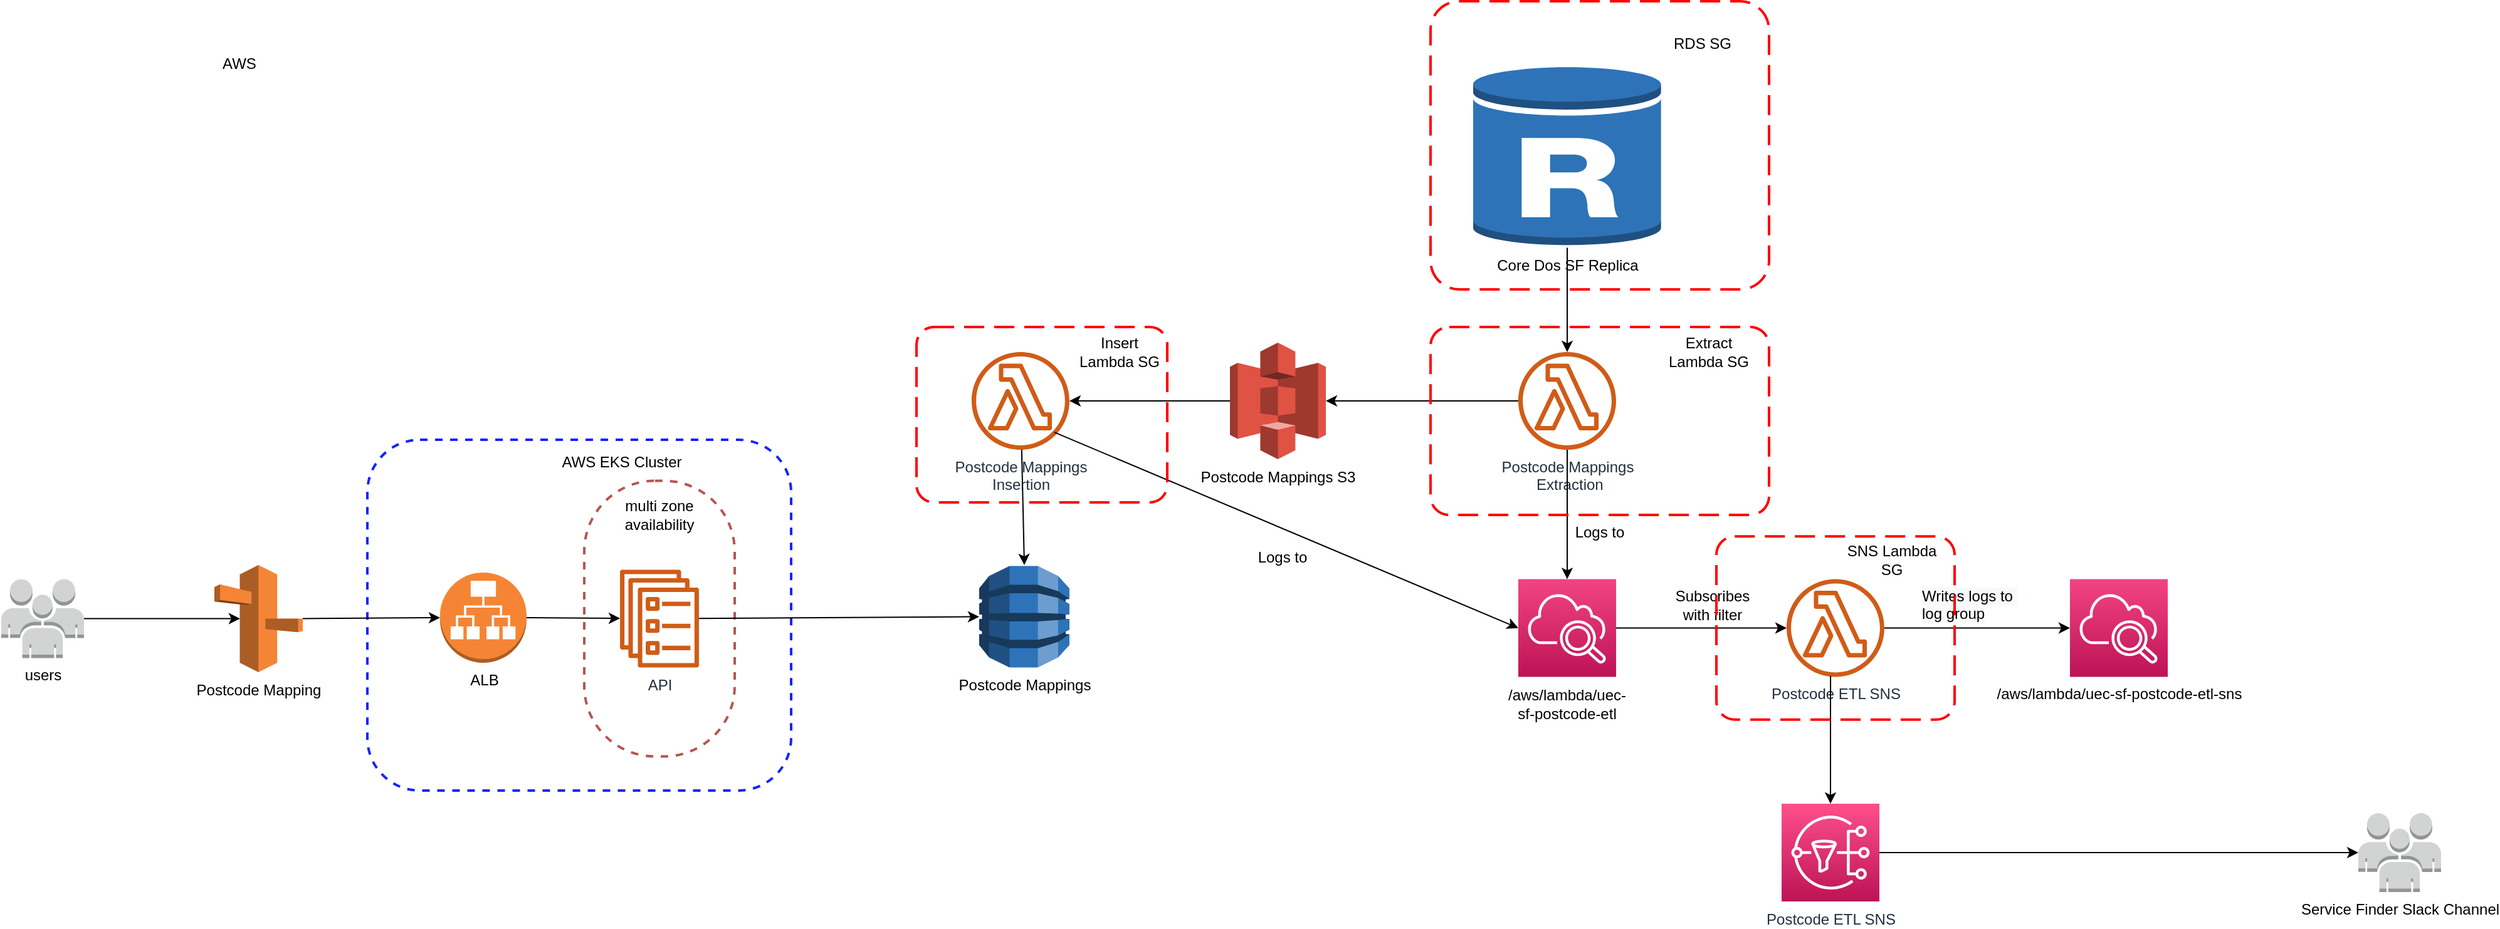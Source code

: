 <mxfile version="15.2.7" type="device"><diagram id="lXZBsiLa8tyb5UHN8k8w" name="Page-1"><mxGraphModel dx="2076" dy="1876" grid="1" gridSize="10" guides="1" tooltips="1" connect="1" arrows="1" fold="1" page="1" pageScale="1" pageWidth="850" pageHeight="1100" math="0" shadow="0"><root><mxCell id="0"/><mxCell id="1" parent="0"/><mxCell id="yWKoe1Jybrm2pLIpr-JJ-104" value="" style="rounded=1;whiteSpace=wrap;html=1;dashed=1;strokeWidth=2;fillColor=none;strokeColor=#1424FF;" parent="1" vertex="1"><mxGeometry x="252" y="-70" width="338" height="280" as="geometry"/></mxCell><mxCell id="yWKoe1Jybrm2pLIpr-JJ-99" value="" style="rounded=1;whiteSpace=wrap;html=1;arcSize=47;dashed=1;strokeColor=#b85450;fillColor=none;strokeWidth=2;align=left;" parent="1" vertex="1"><mxGeometry x="425" y="-37.25" width="120" height="220" as="geometry"/></mxCell><mxCell id="yWKoe1Jybrm2pLIpr-JJ-5" value="Postcode Mapping" style="outlineConnect=0;dashed=0;verticalLabelPosition=bottom;verticalAlign=top;align=center;html=1;shape=mxgraph.aws3.route_53;fillColor=#F58536;gradientColor=none;" parent="1" vertex="1"><mxGeometry x="130" y="30" width="70.5" height="85.5" as="geometry"/></mxCell><mxCell id="yWKoe1Jybrm2pLIpr-JJ-11" value="ALB" style="outlineConnect=0;dashed=0;verticalLabelPosition=bottom;verticalAlign=top;align=center;html=1;shape=mxgraph.aws3.application_load_balancer;fillColor=#F58534;gradientColor=none;" parent="1" vertex="1"><mxGeometry x="310" y="36" width="69" height="72" as="geometry"/></mxCell><mxCell id="yWKoe1Jybrm2pLIpr-JJ-17" value="API" style="outlineConnect=0;fontColor=#232F3E;gradientColor=none;fillColor=#D05C17;strokeColor=none;dashed=0;verticalLabelPosition=bottom;verticalAlign=top;align=center;html=1;fontSize=12;fontStyle=0;aspect=fixed;pointerEvents=1;shape=mxgraph.aws4.ecs_service;" parent="1" vertex="1"><mxGeometry x="453" y="33.75" width="64" height="78" as="geometry"/></mxCell><mxCell id="yWKoe1Jybrm2pLIpr-JJ-28" value="Core Dos SF Replica" style="outlineConnect=0;dashed=0;verticalLabelPosition=bottom;verticalAlign=top;align=center;html=1;shape=mxgraph.aws3.rds_db_instance_read_replica;fillColor=#2E73B8;gradientColor=none;" parent="1" vertex="1"><mxGeometry x="1134" y="-370" width="150" height="146.75" as="geometry"/></mxCell><mxCell id="yWKoe1Jybrm2pLIpr-JJ-31" value="Postcode Mappings&lt;br&gt;&amp;nbsp;Extraction" style="outlineConnect=0;fontColor=#232F3E;gradientColor=none;fillColor=#D05C17;strokeColor=none;dashed=0;verticalLabelPosition=bottom;verticalAlign=top;align=center;html=1;fontSize=12;fontStyle=0;aspect=fixed;pointerEvents=1;shape=mxgraph.aws4.lambda_function;" parent="1" vertex="1"><mxGeometry x="1170" y="-140" width="78" height="78" as="geometry"/></mxCell><mxCell id="yWKoe1Jybrm2pLIpr-JJ-34" value="Postcode Mappings S3" style="outlineConnect=0;dashed=0;verticalLabelPosition=bottom;verticalAlign=top;align=center;html=1;shape=mxgraph.aws3.s3;fillColor=#E05243;gradientColor=none;" parent="1" vertex="1"><mxGeometry x="940" y="-147.5" width="76.5" height="93" as="geometry"/></mxCell><mxCell id="yWKoe1Jybrm2pLIpr-JJ-35" value="Postcode Mappings&lt;br&gt;Insertion" style="outlineConnect=0;fontColor=#232F3E;gradientColor=none;fillColor=#D05C17;strokeColor=none;dashed=0;verticalLabelPosition=bottom;verticalAlign=top;align=center;html=1;fontSize=12;fontStyle=0;aspect=fixed;pointerEvents=1;shape=mxgraph.aws4.lambda_function;" parent="1" vertex="1"><mxGeometry x="734" y="-140" width="78" height="78" as="geometry"/></mxCell><mxCell id="yWKoe1Jybrm2pLIpr-JJ-40" value="users" style="outlineConnect=0;dashed=0;verticalLabelPosition=bottom;verticalAlign=top;align=center;html=1;shape=mxgraph.aws3.users;fillColor=#D2D3D3;gradientColor=none;" parent="1" vertex="1"><mxGeometry x="-40" y="41.25" width="66" height="63" as="geometry"/></mxCell><mxCell id="yWKoe1Jybrm2pLIpr-JJ-41" value="" style="endArrow=classic;html=1;exitX=1;exitY=0.5;exitDx=0;exitDy=0;exitPerimeter=0;entryX=0.29;entryY=0.5;entryDx=0;entryDy=0;entryPerimeter=0;" parent="1" source="yWKoe1Jybrm2pLIpr-JJ-40" target="yWKoe1Jybrm2pLIpr-JJ-5" edge="1"><mxGeometry width="50" height="50" relative="1" as="geometry"><mxPoint x="160" y="10" as="sourcePoint"/><mxPoint x="125.25" y="30" as="targetPoint"/></mxGeometry></mxCell><mxCell id="yWKoe1Jybrm2pLIpr-JJ-54" value="" style="endArrow=classic;html=1;exitX=1;exitY=0.5;exitDx=0;exitDy=0;exitPerimeter=0;entryX=0;entryY=0.5;entryDx=0;entryDy=0;entryPerimeter=0;" parent="1" source="yWKoe1Jybrm2pLIpr-JJ-5" target="yWKoe1Jybrm2pLIpr-JJ-11" edge="1"><mxGeometry width="50" height="50" relative="1" as="geometry"><mxPoint x="298.25" y="892.25" as="sourcePoint"/><mxPoint x="408.25" y="1025.25" as="targetPoint"/></mxGeometry></mxCell><mxCell id="yWKoe1Jybrm2pLIpr-JJ-55" value="" style="endArrow=classic;html=1;exitX=1;exitY=0.5;exitDx=0;exitDy=0;exitPerimeter=0;" parent="1" source="yWKoe1Jybrm2pLIpr-JJ-11" target="yWKoe1Jybrm2pLIpr-JJ-17" edge="1"><mxGeometry width="50" height="50" relative="1" as="geometry"><mxPoint x="408.25" y="892.25" as="sourcePoint"/><mxPoint x="458.25" y="842.25" as="targetPoint"/></mxGeometry></mxCell><mxCell id="yWKoe1Jybrm2pLIpr-JJ-56" value="" style="endArrow=classic;html=1;entryX=0;entryY=0.5;entryDx=0;entryDy=0;entryPerimeter=0;" parent="1" source="yWKoe1Jybrm2pLIpr-JJ-17" target="yWKoe1Jybrm2pLIpr-JJ-75" edge="1"><mxGeometry width="50" height="50" relative="1" as="geometry"><mxPoint x="678.25" y="1102.25" as="sourcePoint"/><mxPoint x="856" y="1029.5" as="targetPoint"/></mxGeometry></mxCell><mxCell id="yWKoe1Jybrm2pLIpr-JJ-75" value="Postcode Mappings" style="outlineConnect=0;dashed=0;verticalLabelPosition=bottom;verticalAlign=top;align=center;html=1;shape=mxgraph.aws3.dynamo_db;fillColor=#2E73B8;gradientColor=none;" parent="1" vertex="1"><mxGeometry x="740" y="30.75" width="72" height="81" as="geometry"/></mxCell><mxCell id="yWKoe1Jybrm2pLIpr-JJ-88" value="" style="endArrow=classic;html=1;" parent="1" source="yWKoe1Jybrm2pLIpr-JJ-28" target="yWKoe1Jybrm2pLIpr-JJ-31" edge="1"><mxGeometry width="50" height="50" relative="1" as="geometry"><mxPoint x="1250" y="260" as="sourcePoint"/><mxPoint x="1300" y="210" as="targetPoint"/></mxGeometry></mxCell><mxCell id="yWKoe1Jybrm2pLIpr-JJ-92" value="" style="endArrow=classic;html=1;" parent="1" source="yWKoe1Jybrm2pLIpr-JJ-31" target="yWKoe1Jybrm2pLIpr-JJ-34" edge="1"><mxGeometry width="50" height="50" relative="1" as="geometry"><mxPoint x="1160" y="480" as="sourcePoint"/><mxPoint x="1240" y="851" as="targetPoint"/></mxGeometry></mxCell><mxCell id="yWKoe1Jybrm2pLIpr-JJ-97" value="" style="endArrow=classic;html=1;" parent="1" source="yWKoe1Jybrm2pLIpr-JJ-35" edge="1"><mxGeometry width="50" height="50" relative="1" as="geometry"><mxPoint x="1080" y="1060" as="sourcePoint"/><mxPoint x="776" y="30" as="targetPoint"/></mxGeometry></mxCell><mxCell id="yWKoe1Jybrm2pLIpr-JJ-102" value="multi zone availability" style="text;html=1;strokeColor=none;fillColor=none;align=center;verticalAlign=middle;whiteSpace=wrap;rounded=0;dashed=1;" parent="1" vertex="1"><mxGeometry x="465" y="-20" width="40" height="20" as="geometry"/></mxCell><mxCell id="yWKoe1Jybrm2pLIpr-JJ-105" value="AWS EKS Cluster" style="text;html=1;strokeColor=none;fillColor=none;align=center;verticalAlign=middle;whiteSpace=wrap;rounded=0;dashed=1;" parent="1" vertex="1"><mxGeometry x="400" y="-62" width="110" height="20" as="geometry"/></mxCell><mxCell id="yWKoe1Jybrm2pLIpr-JJ-108" value="AWS" style="text;html=1;strokeColor=none;fillColor=none;align=center;verticalAlign=middle;whiteSpace=wrap;rounded=0;dashed=1;" parent="1" vertex="1"><mxGeometry x="130" y="-380" width="40" height="20" as="geometry"/></mxCell><mxCell id="IYJkWg40Mw5qqCusKCQX-1" value="" style="endArrow=classic;html=1;exitX=0;exitY=0.5;exitDx=0;exitDy=0;exitPerimeter=0;" parent="1" source="yWKoe1Jybrm2pLIpr-JJ-34" target="yWKoe1Jybrm2pLIpr-JJ-35" edge="1"><mxGeometry width="50" height="50" relative="1" as="geometry"><mxPoint x="1320" y="220" as="sourcePoint"/><mxPoint x="1370" y="170" as="targetPoint"/></mxGeometry></mxCell><mxCell id="IYJkWg40Mw5qqCusKCQX-2" style="edgeStyle=orthogonalEdgeStyle;rounded=0;orthogonalLoop=1;jettySize=auto;html=1;exitX=0.5;exitY=1;exitDx=0;exitDy=0;" parent="1" source="yWKoe1Jybrm2pLIpr-JJ-104" target="yWKoe1Jybrm2pLIpr-JJ-104" edge="1"><mxGeometry relative="1" as="geometry"/></mxCell><mxCell id="WSRzneoWthRa8I6vmfKh-1" value="" style="sketch=0;points=[[0,0,0],[0.25,0,0],[0.5,0,0],[0.75,0,0],[1,0,0],[0,1,0],[0.25,1,0],[0.5,1,0],[0.75,1,0],[1,1,0],[0,0.25,0],[0,0.5,0],[0,0.75,0],[1,0.25,0],[1,0.5,0],[1,0.75,0]];points=[[0,0,0],[0.25,0,0],[0.5,0,0],[0.75,0,0],[1,0,0],[0,1,0],[0.25,1,0],[0.5,1,0],[0.75,1,0],[1,1,0],[0,0.25,0],[0,0.5,0],[0,0.75,0],[1,0.25,0],[1,0.5,0],[1,0.75,0]];outlineConnect=0;fontColor=#232F3E;gradientColor=#F34482;gradientDirection=north;fillColor=#BC1356;strokeColor=#ffffff;dashed=0;verticalLabelPosition=bottom;verticalAlign=top;align=center;html=1;fontSize=12;fontStyle=0;aspect=fixed;shape=mxgraph.aws4.resourceIcon;resIcon=mxgraph.aws4.cloudwatch_2;" vertex="1" parent="1"><mxGeometry x="1170" y="41.25" width="78" height="78" as="geometry"/></mxCell><mxCell id="WSRzneoWthRa8I6vmfKh-2" value="/aws/lambda/uec-sf-postcode-etl" style="text;html=1;strokeColor=none;fillColor=none;align=center;verticalAlign=middle;whiteSpace=wrap;rounded=0;" vertex="1" parent="1"><mxGeometry x="1189" y="130.5" width="40" height="20" as="geometry"/></mxCell><mxCell id="WSRzneoWthRa8I6vmfKh-3" value="Postcode ETL SNS" style="outlineConnect=0;fontColor=#232F3E;gradientColor=none;fillColor=#D05C17;strokeColor=none;dashed=0;verticalLabelPosition=bottom;verticalAlign=top;align=center;html=1;fontSize=12;fontStyle=0;aspect=fixed;pointerEvents=1;shape=mxgraph.aws4.lambda_function;" vertex="1" parent="1"><mxGeometry x="1384" y="41.25" width="78" height="78" as="geometry"/></mxCell><mxCell id="WSRzneoWthRa8I6vmfKh-4" value="" style="endArrow=classic;html=1;exitX=1;exitY=0.5;exitDx=0;exitDy=0;exitPerimeter=0;" edge="1" parent="1" source="WSRzneoWthRa8I6vmfKh-1" target="WSRzneoWthRa8I6vmfKh-3"><mxGeometry width="50" height="50" relative="1" as="geometry"><mxPoint x="1050" y="270.5" as="sourcePoint"/><mxPoint x="1100" y="220.5" as="targetPoint"/></mxGeometry></mxCell><mxCell id="WSRzneoWthRa8I6vmfKh-5" value="Subscribes&lt;br&gt;with filter" style="text;html=1;strokeColor=none;fillColor=none;align=center;verticalAlign=middle;whiteSpace=wrap;rounded=0;" vertex="1" parent="1"><mxGeometry x="1290" y="52" width="70" height="20" as="geometry"/></mxCell><mxCell id="WSRzneoWthRa8I6vmfKh-6" value="Postcode ETL SNS" style="sketch=0;points=[[0,0,0],[0.25,0,0],[0.5,0,0],[0.75,0,0],[1,0,0],[0,1,0],[0.25,1,0],[0.5,1,0],[0.75,1,0],[1,1,0],[0,0.25,0],[0,0.5,0],[0,0.75,0],[1,0.25,0],[1,0.5,0],[1,0.75,0]];outlineConnect=0;fontColor=#232F3E;gradientColor=#FF4F8B;gradientDirection=north;fillColor=#BC1356;strokeColor=#ffffff;dashed=0;verticalLabelPosition=bottom;verticalAlign=top;align=center;html=1;fontSize=12;fontStyle=0;aspect=fixed;shape=mxgraph.aws4.resourceIcon;resIcon=mxgraph.aws4.sns;" vertex="1" parent="1"><mxGeometry x="1380" y="220.5" width="78" height="78" as="geometry"/></mxCell><mxCell id="WSRzneoWthRa8I6vmfKh-7" value="Service Finder Slack Channel" style="outlineConnect=0;dashed=0;verticalLabelPosition=bottom;verticalAlign=top;align=center;html=1;shape=mxgraph.aws3.users;fillColor=#D2D3D3;gradientColor=none;" vertex="1" parent="1"><mxGeometry x="1840" y="228" width="66" height="63" as="geometry"/></mxCell><mxCell id="WSRzneoWthRa8I6vmfKh-8" value="" style="endArrow=classic;html=1;exitX=1;exitY=0.5;exitDx=0;exitDy=0;exitPerimeter=0;entryX=0;entryY=0.5;entryDx=0;entryDy=0;entryPerimeter=0;" edge="1" parent="1" source="WSRzneoWthRa8I6vmfKh-6" target="WSRzneoWthRa8I6vmfKh-7"><mxGeometry width="50" height="50" relative="1" as="geometry"><mxPoint x="1030" y="440.5" as="sourcePoint"/><mxPoint x="1080" y="390.5" as="targetPoint"/></mxGeometry></mxCell><mxCell id="WSRzneoWthRa8I6vmfKh-9" value="" style="endArrow=classic;html=1;exitX=0.449;exitY=0.99;exitDx=0;exitDy=0;exitPerimeter=0;entryX=0.5;entryY=0;entryDx=0;entryDy=0;entryPerimeter=0;" edge="1" parent="1" source="WSRzneoWthRa8I6vmfKh-3" target="WSRzneoWthRa8I6vmfKh-6"><mxGeometry width="50" height="50" relative="1" as="geometry"><mxPoint x="1400" y="290.5" as="sourcePoint"/><mxPoint x="1450" y="240.5" as="targetPoint"/></mxGeometry></mxCell><mxCell id="WSRzneoWthRa8I6vmfKh-10" value="&lt;span style=&quot;color: rgb(0 , 0 , 0)&quot;&gt;/aws/lambda/uec-sf-postcode-etl-sns&lt;/span&gt;" style="sketch=0;points=[[0,0,0],[0.25,0,0],[0.5,0,0],[0.75,0,0],[1,0,0],[0,1,0],[0.25,1,0],[0.5,1,0],[0.75,1,0],[1,1,0],[0,0.25,0],[0,0.5,0],[0,0.75,0],[1,0.25,0],[1,0.5,0],[1,0.75,0]];points=[[0,0,0],[0.25,0,0],[0.5,0,0],[0.75,0,0],[1,0,0],[0,1,0],[0.25,1,0],[0.5,1,0],[0.75,1,0],[1,1,0],[0,0.25,0],[0,0.5,0],[0,0.75,0],[1,0.25,0],[1,0.5,0],[1,0.75,0]];outlineConnect=0;fontColor=#232F3E;gradientColor=#F34482;gradientDirection=north;fillColor=#BC1356;strokeColor=#ffffff;dashed=0;verticalLabelPosition=bottom;verticalAlign=top;align=center;html=1;fontSize=12;fontStyle=0;aspect=fixed;shape=mxgraph.aws4.resourceIcon;resIcon=mxgraph.aws4.cloudwatch_2;" vertex="1" parent="1"><mxGeometry x="1610" y="41.25" width="78" height="78" as="geometry"/></mxCell><mxCell id="WSRzneoWthRa8I6vmfKh-11" value="" style="endArrow=classic;html=1;entryX=0;entryY=0.5;entryDx=0;entryDy=0;entryPerimeter=0;" edge="1" parent="1" source="WSRzneoWthRa8I6vmfKh-3" target="WSRzneoWthRa8I6vmfKh-10"><mxGeometry width="50" height="50" relative="1" as="geometry"><mxPoint x="1320" y="290.5" as="sourcePoint"/><mxPoint x="1370" y="240.5" as="targetPoint"/></mxGeometry></mxCell><mxCell id="WSRzneoWthRa8I6vmfKh-12" value="&lt;meta charset=&quot;utf-8&quot;&gt;&lt;span style=&quot;color: rgb(0, 0, 0); font-family: helvetica; font-size: 12px; font-style: normal; font-weight: 400; letter-spacing: normal; text-align: center; text-indent: 0px; text-transform: none; word-spacing: 0px; background-color: rgb(248, 249, 250); display: inline; float: none;&quot;&gt;Writes logs to&amp;nbsp;&lt;/span&gt;&lt;br style=&quot;color: rgb(0, 0, 0); font-family: helvetica; font-size: 12px; font-style: normal; font-weight: 400; letter-spacing: normal; text-align: center; text-indent: 0px; text-transform: none; word-spacing: 0px; background-color: rgb(248, 249, 250);&quot;&gt;&lt;span style=&quot;color: rgb(0, 0, 0); font-family: helvetica; font-size: 12px; font-style: normal; font-weight: 400; letter-spacing: normal; text-align: center; text-indent: 0px; text-transform: none; word-spacing: 0px; background-color: rgb(248, 249, 250); display: inline; float: none;&quot;&gt;log group&lt;/span&gt;" style="text;whiteSpace=wrap;html=1;" vertex="1" parent="1"><mxGeometry x="1490" y="41.25" width="100" height="40" as="geometry"/></mxCell><mxCell id="WSRzneoWthRa8I6vmfKh-13" value="" style="endArrow=classic;html=1;exitX=0.846;exitY=0.821;exitDx=0;exitDy=0;exitPerimeter=0;entryX=0;entryY=0.5;entryDx=0;entryDy=0;entryPerimeter=0;" edge="1" parent="1" source="yWKoe1Jybrm2pLIpr-JJ-35" target="WSRzneoWthRa8I6vmfKh-1"><mxGeometry width="50" height="50" relative="1" as="geometry"><mxPoint x="1180" y="70" as="sourcePoint"/><mxPoint x="1230" y="20" as="targetPoint"/></mxGeometry></mxCell><mxCell id="WSRzneoWthRa8I6vmfKh-16" value="Logs to" style="text;html=1;strokeColor=none;fillColor=none;align=center;verticalAlign=middle;whiteSpace=wrap;rounded=0;" vertex="1" parent="1"><mxGeometry x="946.5" y="13.75" width="70" height="20" as="geometry"/></mxCell><mxCell id="WSRzneoWthRa8I6vmfKh-17" value="" style="endArrow=classic;html=1;" edge="1" parent="1" source="yWKoe1Jybrm2pLIpr-JJ-31" target="WSRzneoWthRa8I6vmfKh-1"><mxGeometry width="50" height="50" relative="1" as="geometry"><mxPoint x="1180" y="70" as="sourcePoint"/><mxPoint x="1230" y="20" as="targetPoint"/></mxGeometry></mxCell><mxCell id="WSRzneoWthRa8I6vmfKh-18" value="Logs to" style="text;html=1;strokeColor=none;fillColor=none;align=center;verticalAlign=middle;whiteSpace=wrap;rounded=0;" vertex="1" parent="1"><mxGeometry x="1200" y="-6.25" width="70" height="20" as="geometry"/></mxCell><mxCell id="WSRzneoWthRa8I6vmfKh-23" value="" style="rounded=1;arcSize=10;dashed=1;strokeColor=#ff0000;fillColor=none;gradientColor=none;dashPattern=8 4;strokeWidth=2;" vertex="1" parent="1"><mxGeometry x="1100" y="-420" width="270" height="230" as="geometry"/></mxCell><mxCell id="WSRzneoWthRa8I6vmfKh-24" value="RDS SG" style="text;html=1;strokeColor=none;fillColor=none;align=center;verticalAlign=middle;whiteSpace=wrap;rounded=0;" vertex="1" parent="1"><mxGeometry x="1284" y="-396.37" width="66" height="20" as="geometry"/></mxCell><mxCell id="WSRzneoWthRa8I6vmfKh-26" value="" style="rounded=1;arcSize=10;dashed=1;strokeColor=#ff0000;fillColor=none;gradientColor=none;dashPattern=8 4;strokeWidth=2;" vertex="1" parent="1"><mxGeometry x="1100" y="-160" width="270" height="150" as="geometry"/></mxCell><mxCell id="WSRzneoWthRa8I6vmfKh-27" value="Extract Lambda SG" style="text;html=1;strokeColor=none;fillColor=none;align=center;verticalAlign=middle;whiteSpace=wrap;rounded=0;" vertex="1" parent="1"><mxGeometry x="1284" y="-150" width="76" height="20" as="geometry"/></mxCell><mxCell id="WSRzneoWthRa8I6vmfKh-28" value="" style="rounded=1;arcSize=10;dashed=1;strokeColor=#ff0000;fillColor=none;gradientColor=none;dashPattern=8 4;strokeWidth=2;" vertex="1" parent="1"><mxGeometry x="690" y="-160" width="200" height="140" as="geometry"/></mxCell><mxCell id="WSRzneoWthRa8I6vmfKh-29" value="Insert Lambda SG" style="text;html=1;strokeColor=none;fillColor=none;align=center;verticalAlign=middle;whiteSpace=wrap;rounded=0;" vertex="1" parent="1"><mxGeometry x="814" y="-150" width="76" height="20" as="geometry"/></mxCell><mxCell id="WSRzneoWthRa8I6vmfKh-30" value="" style="rounded=1;arcSize=10;dashed=1;strokeColor=#ff0000;fillColor=none;gradientColor=none;dashPattern=8 4;strokeWidth=2;" vertex="1" parent="1"><mxGeometry x="1328" y="7.13" width="190" height="146.25" as="geometry"/></mxCell><mxCell id="WSRzneoWthRa8I6vmfKh-31" value="SNS Lambda SG" style="text;html=1;strokeColor=none;fillColor=none;align=center;verticalAlign=middle;whiteSpace=wrap;rounded=0;" vertex="1" parent="1"><mxGeometry x="1430" y="16" width="76" height="20" as="geometry"/></mxCell></root></mxGraphModel></diagram></mxfile>